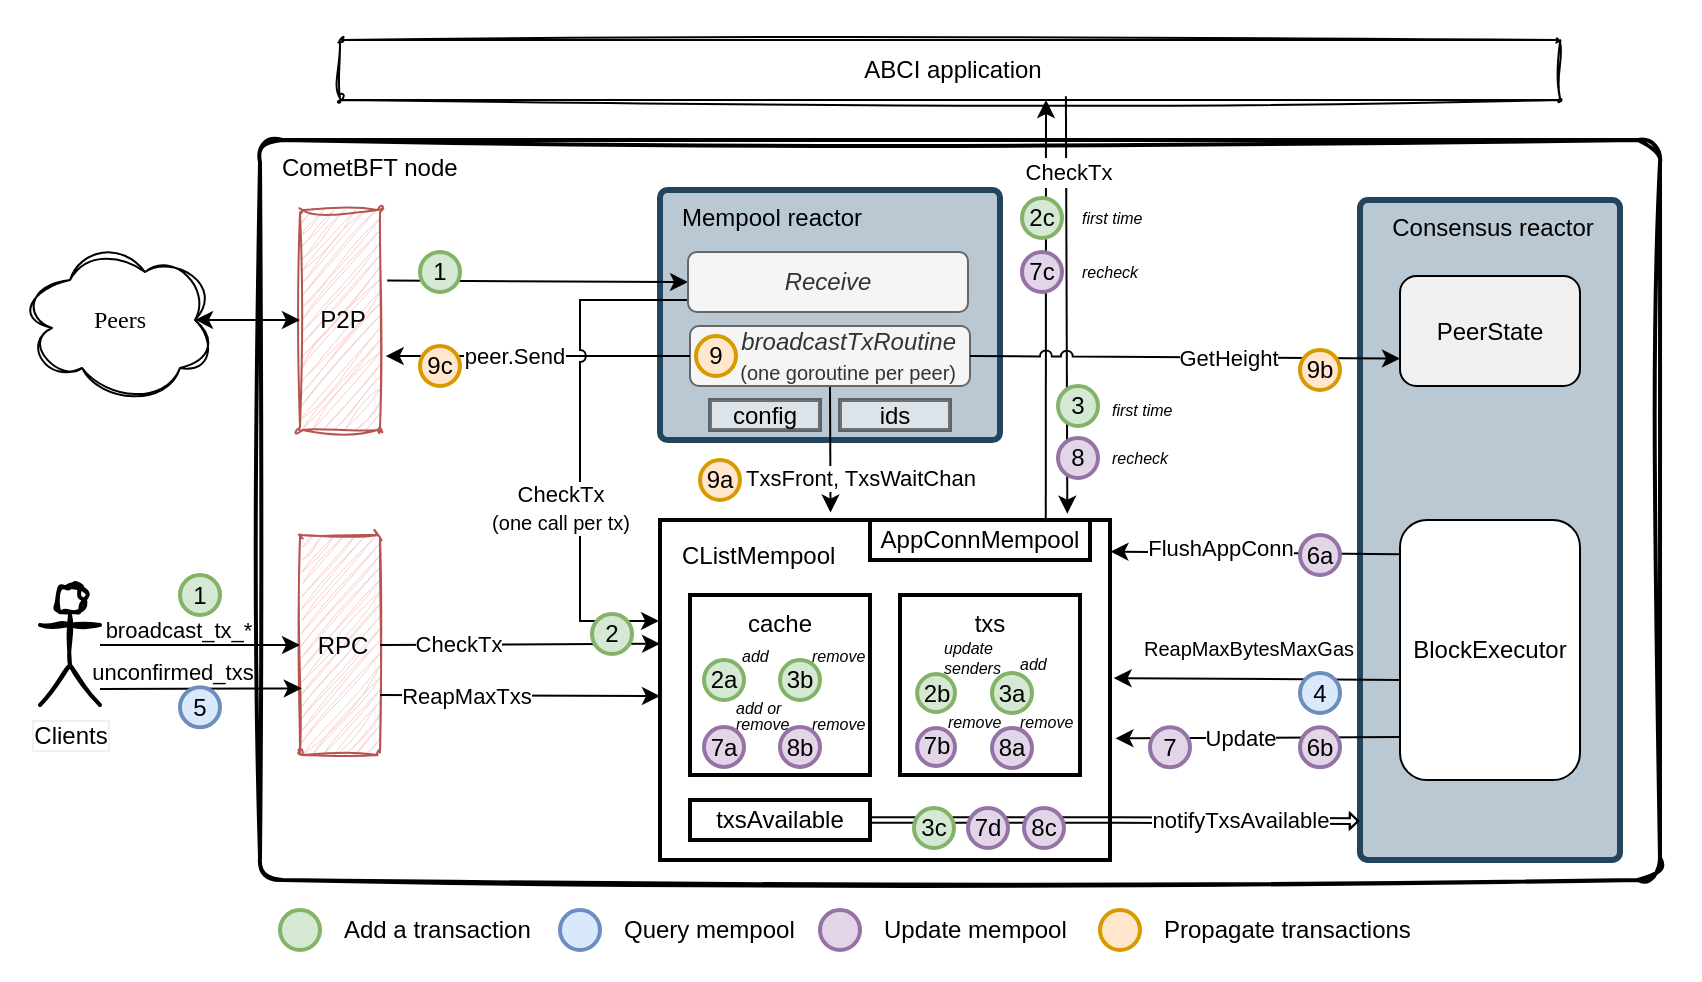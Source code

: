 <mxfile version="21.2.8" type="device" pages="3">
  <diagram name="reactor" id="nDd3NBu7DrzVwWjHYc_i">
    <mxGraphModel dx="1026" dy="743" grid="1" gridSize="10" guides="1" tooltips="1" connect="1" arrows="1" fold="1" page="1" pageScale="1" pageWidth="1169" pageHeight="827" background="none" math="0" shadow="0">
      <root>
        <mxCell id="0" />
        <mxCell id="1" parent="0" />
        <mxCell id="KyxzpT4uo5lYn44TNEgI-22" value="" style="rounded=0;whiteSpace=wrap;html=1;strokeColor=none;movable=1;resizable=1;rotatable=1;deletable=1;editable=1;locked=0;connectable=1;" parent="1" vertex="1">
          <mxGeometry x="10" y="140" width="850" height="490" as="geometry" />
        </mxCell>
        <mxCell id="pB2ey-LSRrQnm8Ujkc_s-1" value="CometBFT node" style="rounded=1;whiteSpace=wrap;html=1;align=left;arcSize=3;verticalAlign=top;spacingLeft=9;fontSize=12;strokeWidth=2;labelBorderColor=none;sketch=1;curveFitting=1;jiggle=2;shadow=0;movable=1;resizable=1;rotatable=1;deletable=1;editable=1;locked=0;connectable=1;" parent="1" vertex="1">
          <mxGeometry x="140" y="210" width="700" height="370" as="geometry" />
        </mxCell>
        <mxCell id="pB2ey-LSRrQnm8Ujkc_s-3" value="Consensus reactor" style="rounded=1;whiteSpace=wrap;html=1;align=center;arcSize=3;verticalAlign=top;spacingLeft=3;fontSize=12;strokeWidth=3;glass=0;fillColor=#bac8d3;strokeColor=#23445d;" parent="1" vertex="1">
          <mxGeometry x="690" y="240" width="130" height="330" as="geometry" />
        </mxCell>
        <mxCell id="pB2ey-LSRrQnm8Ujkc_s-6" value="ABCI application" style="rounded=1;whiteSpace=wrap;html=1;align=center;arcSize=3;verticalAlign=middle;spacingLeft=3;fontSize=12;sketch=1;curveFitting=1;jiggle=2;" parent="1" vertex="1">
          <mxGeometry x="180" y="160" width="610" height="30" as="geometry" />
        </mxCell>
        <mxCell id="Z-3TX97-roezh0WDLD0L-12" style="edgeStyle=none;rounded=0;orthogonalLoop=1;jettySize=auto;html=1;entryX=0.897;entryY=-0.158;entryDx=0;entryDy=0;entryPerimeter=0;exitX=0.595;exitY=0.939;exitDx=0;exitDy=0;exitPerimeter=0;jumpStyle=arc;" parent="1" source="pB2ey-LSRrQnm8Ujkc_s-6" target="8FoLAqfVMeJ-UtqlkAoW-5" edge="1">
          <mxGeometry relative="1" as="geometry">
            <mxPoint x="498" y="190" as="sourcePoint" />
          </mxGeometry>
        </mxCell>
        <mxCell id="pB2ey-LSRrQnm8Ujkc_s-20" value="&lt;font style=&quot;font-size: 11px;&quot;&gt;CheckTx&lt;/font&gt;" style="edgeStyle=none;rounded=0;orthogonalLoop=1;jettySize=auto;html=1;exitX=0.799;exitY=0.054;exitDx=0;exitDy=0;fontSize=12;labelBackgroundColor=default;exitPerimeter=0;jumpStyle=arc;" parent="1" source="8FoLAqfVMeJ-UtqlkAoW-5" edge="1">
          <mxGeometry x="0.66" y="-11" relative="1" as="geometry">
            <mxPoint as="offset" />
            <mxPoint x="533" y="190" as="targetPoint" />
          </mxGeometry>
        </mxCell>
        <mxCell id="pB2ey-LSRrQnm8Ujkc_s-4" value="Mempool reactor" style="rounded=1;whiteSpace=wrap;html=1;align=left;arcSize=3;verticalAlign=top;spacingLeft=9;fontSize=12;strokeWidth=3;fillColor=#bac8d3;strokeColor=#23445d;spacingTop=0;" parent="1" vertex="1">
          <mxGeometry x="340" y="235" width="170" height="125" as="geometry" />
        </mxCell>
        <mxCell id="pB2ey-LSRrQnm8Ujkc_s-7" value="P2P" style="rounded=1;whiteSpace=wrap;html=1;align=center;arcSize=3;verticalAlign=middle;spacingLeft=3;fontSize=12;sketch=1;curveFitting=1;jiggle=2;fillColor=#f8cecc;strokeColor=#b85450;" parent="1" vertex="1">
          <mxGeometry x="160" y="245" width="40" height="110" as="geometry" />
        </mxCell>
        <mxCell id="pB2ey-LSRrQnm8Ujkc_s-15" value="" style="edgeStyle=none;rounded=0;orthogonalLoop=1;jettySize=auto;html=1;exitX=1.09;exitY=0.321;exitDx=0;exitDy=0;entryX=0;entryY=0.5;entryDx=0;entryDy=0;fontSize=12;exitPerimeter=0;" parent="1" source="pB2ey-LSRrQnm8Ujkc_s-7" target="KyxzpT4uo5lYn44TNEgI-46" edge="1">
          <mxGeometry x="-0.28" y="9" relative="1" as="geometry">
            <mxPoint as="offset" />
          </mxGeometry>
        </mxCell>
        <mxCell id="3" style="edgeStyle=none;html=1;exitX=0.875;exitY=0.5;exitDx=0;exitDy=0;exitPerimeter=0;startArrow=classic;startFill=1;" parent="1" source="8FoLAqfVMeJ-UtqlkAoW-21" target="pB2ey-LSRrQnm8Ujkc_s-7" edge="1">
          <mxGeometry relative="1" as="geometry" />
        </mxCell>
        <mxCell id="8FoLAqfVMeJ-UtqlkAoW-21" value="Peers" style="ellipse;shape=cloud;whiteSpace=wrap;html=1;sketch=1;strokeWidth=1;fontFamily=Verdana;fontSize=12;curveFitting=1;jiggle=2;shadow=0;" parent="1" vertex="1">
          <mxGeometry x="20" y="260" width="100" height="80" as="geometry" />
        </mxCell>
        <mxCell id="TO_fWPlSZQEACWXMZ17u-60" style="rounded=0;orthogonalLoop=1;jettySize=auto;html=1;exitX=0.5;exitY=1;exitDx=0;exitDy=0;entryX=0.379;entryY=-0.022;entryDx=0;entryDy=0;entryPerimeter=0;" parent="1" source="KyxzpT4uo5lYn44TNEgI-31" target="8FoLAqfVMeJ-UtqlkAoW-2" edge="1">
          <mxGeometry relative="1" as="geometry" />
        </mxCell>
        <mxCell id="TO_fWPlSZQEACWXMZ17u-61" value="TxsFront, TxsWaitChan" style="edgeLabel;html=1;align=center;verticalAlign=middle;resizable=0;points=[];" parent="TO_fWPlSZQEACWXMZ17u-60" vertex="1" connectable="0">
          <mxGeometry x="-0.056" y="-2" relative="1" as="geometry">
            <mxPoint x="17" y="16" as="offset" />
          </mxGeometry>
        </mxCell>
        <mxCell id="KyxzpT4uo5lYn44TNEgI-31" value="&lt;i&gt;broadcastTxRoutine&lt;br&gt;&lt;/i&gt;&lt;font style=&quot;font-size: 10px;&quot;&gt;(one goroutine per peer)&lt;/font&gt;" style="rounded=1;whiteSpace=wrap;html=1;strokeWidth=1;fontSize=12;perimeterSpacing=0;fillColor=#f5f5f5;fontColor=#333333;strokeColor=#666666;align=right;spacingLeft=0;spacingRight=5;" parent="1" vertex="1">
          <mxGeometry x="355" y="303" width="140" height="30" as="geometry" />
        </mxCell>
        <mxCell id="pB2ey-LSRrQnm8Ujkc_s-13" style="rounded=0;orthogonalLoop=1;jettySize=auto;html=1;fontSize=12;entryX=1.071;entryY=0.664;entryDx=0;entryDy=0;entryPerimeter=0;" parent="1" source="KyxzpT4uo5lYn44TNEgI-31" target="pB2ey-LSRrQnm8Ujkc_s-7" edge="1">
          <mxGeometry relative="1" as="geometry">
            <mxPoint x="200" y="321" as="targetPoint" />
          </mxGeometry>
        </mxCell>
        <mxCell id="KyxzpT4uo5lYn44TNEgI-57" value="peer.Send" style="edgeLabel;html=1;align=center;verticalAlign=middle;resizable=0;points=[];" parent="pB2ey-LSRrQnm8Ujkc_s-13" vertex="1" connectable="0">
          <mxGeometry x="0.315" y="-2" relative="1" as="geometry">
            <mxPoint x="12" y="2" as="offset" />
          </mxGeometry>
        </mxCell>
        <mxCell id="KyxzpT4uo5lYn44TNEgI-32" value="PeerState" style="rounded=1;whiteSpace=wrap;html=1;strokeWidth=1;fontSize=12;verticalAlign=middle;fillColor=#F0F0F0;fontColor=#000000;" parent="1" vertex="1">
          <mxGeometry x="710" y="278" width="90" height="55" as="geometry" />
        </mxCell>
        <mxCell id="KyxzpT4uo5lYn44TNEgI-35" style="rounded=0;orthogonalLoop=1;jettySize=auto;html=1;exitX=1;exitY=0.5;exitDx=0;exitDy=0;entryX=0;entryY=0.75;entryDx=0;entryDy=0;jumpStyle=arc;" parent="1" source="KyxzpT4uo5lYn44TNEgI-31" target="KyxzpT4uo5lYn44TNEgI-32" edge="1">
          <mxGeometry relative="1" as="geometry" />
        </mxCell>
        <mxCell id="KyxzpT4uo5lYn44TNEgI-54" value="GetHeight" style="edgeLabel;html=1;align=center;verticalAlign=middle;resizable=0;points=[];" parent="KyxzpT4uo5lYn44TNEgI-35" vertex="1" connectable="0">
          <mxGeometry x="0.122" y="1" relative="1" as="geometry">
            <mxPoint x="8" y="1" as="offset" />
          </mxGeometry>
        </mxCell>
        <mxCell id="Z-3TX97-roezh0WDLD0L-25" value="9c" style="ellipse;whiteSpace=wrap;html=1;aspect=fixed;sketch=0;strokeWidth=2;fontSize=12;fillColor=#ffe6cc;strokeColor=#d79b00;fontStyle=0;fontColor=#000000;" parent="1" vertex="1">
          <mxGeometry x="220" y="313.01" width="20" height="20" as="geometry" />
        </mxCell>
        <mxCell id="KyxzpT4uo5lYn44TNEgI-39" value="9b" style="ellipse;whiteSpace=wrap;html=1;aspect=fixed;sketch=0;strokeWidth=2;fontSize=12;fillColor=#ffe6cc;strokeColor=#d79b00;fontStyle=0;fontColor=#000000;" parent="1" vertex="1">
          <mxGeometry x="660" y="315" width="20" height="20" as="geometry" />
        </mxCell>
        <mxCell id="TO_fWPlSZQEACWXMZ17u-55" style="edgeStyle=orthogonalEdgeStyle;rounded=0;orthogonalLoop=1;jettySize=auto;html=1;exitX=-0.001;exitY=0.834;exitDx=0;exitDy=0;entryX=-0.002;entryY=0.297;entryDx=0;entryDy=0;exitPerimeter=0;jumpStyle=arc;entryPerimeter=0;" parent="1" source="KyxzpT4uo5lYn44TNEgI-46" target="8FoLAqfVMeJ-UtqlkAoW-2" edge="1">
          <mxGeometry relative="1" as="geometry">
            <Array as="points">
              <mxPoint x="365" y="290" />
              <mxPoint x="300" y="290" />
              <mxPoint x="300" y="451" />
            </Array>
          </mxGeometry>
        </mxCell>
        <mxCell id="TO_fWPlSZQEACWXMZ17u-58" value="CheckTx&lt;br&gt;&lt;font style=&quot;font-size: 10px;&quot;&gt;(one call per tx)&lt;/font&gt;" style="edgeLabel;html=1;align=center;verticalAlign=middle;resizable=0;points=[];" parent="TO_fWPlSZQEACWXMZ17u-55" vertex="1" connectable="0">
          <mxGeometry x="0.297" y="-4" relative="1" as="geometry">
            <mxPoint x="-6" y="1" as="offset" />
          </mxGeometry>
        </mxCell>
        <mxCell id="KyxzpT4uo5lYn44TNEgI-46" value="&lt;i&gt;Receive&lt;/i&gt;" style="rounded=1;whiteSpace=wrap;html=1;strokeWidth=1;fontSize=12;perimeterSpacing=0;fillColor=#f5f5f5;fontColor=#333333;strokeColor=#666666;" parent="1" vertex="1">
          <mxGeometry x="354" y="266" width="140" height="30" as="geometry" />
        </mxCell>
        <mxCell id="Z-3TX97-roezh0WDLD0L-6" value="1" style="ellipse;whiteSpace=wrap;html=1;aspect=fixed;sketch=0;strokeWidth=2;fontSize=12;fillColor=#d5e8d4;strokeColor=#82b366;fontStyle=0;fontColor=#000000;" parent="1" vertex="1">
          <mxGeometry x="220" y="266" width="20" height="20" as="geometry" />
        </mxCell>
        <mxCell id="8FoLAqfVMeJ-UtqlkAoW-2" value="CListMempool" style="rounded=0;whiteSpace=wrap;html=1;strokeWidth=2;fontSize=12;verticalAlign=top;align=left;spacingTop=0;spacing=6;spacingLeft=5;fillColor=none;" parent="1" vertex="1">
          <mxGeometry x="340" y="400" width="225" height="170" as="geometry" />
        </mxCell>
        <mxCell id="pB2ey-LSRrQnm8Ujkc_s-8" value="RPC" style="rounded=1;whiteSpace=wrap;html=1;align=center;arcSize=3;verticalAlign=middle;spacingLeft=3;fontSize=12;sketch=1;curveFitting=1;jiggle=2;fillColor=#f8cecc;strokeColor=#b85450;" parent="1" vertex="1">
          <mxGeometry x="160" y="407.5" width="40" height="110" as="geometry" />
        </mxCell>
        <mxCell id="2" style="edgeStyle=none;html=1;" parent="1" source="Z-3TX97-roezh0WDLD0L-26" target="pB2ey-LSRrQnm8Ujkc_s-8" edge="1">
          <mxGeometry relative="1" as="geometry" />
        </mxCell>
        <mxCell id="KyxzpT4uo5lYn44TNEgI-14" value="broadcast_tx_*" style="edgeLabel;html=1;align=center;verticalAlign=middle;resizable=0;points=[];" parent="2" vertex="1" connectable="0">
          <mxGeometry x="-0.435" y="1" relative="1" as="geometry">
            <mxPoint x="11" y="-7" as="offset" />
          </mxGeometry>
        </mxCell>
        <mxCell id="KyxzpT4uo5lYn44TNEgI-12" style="rounded=0;orthogonalLoop=1;jettySize=auto;html=1;entryX=0.022;entryY=0.697;entryDx=0;entryDy=0;entryPerimeter=0;" parent="1" target="pB2ey-LSRrQnm8Ujkc_s-8" edge="1">
          <mxGeometry relative="1" as="geometry">
            <mxPoint x="60" y="484.5" as="sourcePoint" />
          </mxGeometry>
        </mxCell>
        <mxCell id="KyxzpT4uo5lYn44TNEgI-13" value="unconfirmed_txs" style="edgeLabel;html=1;align=center;verticalAlign=middle;resizable=0;points=[];" parent="KyxzpT4uo5lYn44TNEgI-12" vertex="1" connectable="0">
          <mxGeometry x="-0.19" y="1" relative="1" as="geometry">
            <mxPoint x="-5" y="-8" as="offset" />
          </mxGeometry>
        </mxCell>
        <mxCell id="Z-3TX97-roezh0WDLD0L-26" value="&lt;font style=&quot;font-size: 12px;&quot;&gt;Clients&lt;/font&gt;" style="shape=umlActor;verticalLabelPosition=bottom;verticalAlign=top;html=1;outlineConnect=0;fontSize=10;labelBorderColor=#F0F0F0;labelBackgroundColor=default;sketch=1;curveFitting=1;jiggle=2;strokeWidth=2;perimeterSpacing=0;shadow=0;" parent="1" vertex="1">
          <mxGeometry x="30" y="432.5" width="30" height="60" as="geometry" />
        </mxCell>
        <mxCell id="KyxzpT4uo5lYn44TNEgI-4" value="FlushAppConn" style="rounded=0;orthogonalLoop=1;jettySize=auto;html=1;exitX=-0.005;exitY=0.132;exitDx=0;exitDy=0;entryX=1.001;entryY=0.093;entryDx=0;entryDy=0;entryPerimeter=0;exitPerimeter=0;" parent="1" source="8FoLAqfVMeJ-UtqlkAoW-15" target="8FoLAqfVMeJ-UtqlkAoW-2" edge="1">
          <mxGeometry x="0.242" y="-2" relative="1" as="geometry">
            <mxPoint as="offset" />
            <mxPoint x="550" y="447.5" as="targetPoint" />
          </mxGeometry>
        </mxCell>
        <mxCell id="KyxzpT4uo5lYn44TNEgI-60" value="6a" style="ellipse;whiteSpace=wrap;html=1;aspect=fixed;sketch=0;strokeWidth=2;fontSize=12;fillColor=#e1d5e7;strokeColor=#9673a6;fontStyle=0;fontColor=#000000;" parent="1" vertex="1">
          <mxGeometry x="660" y="407.5" width="20" height="20" as="geometry" />
        </mxCell>
        <mxCell id="Z-3TX97-roezh0WDLD0L-5" style="rounded=0;orthogonalLoop=1;jettySize=auto;html=1;exitX=1;exitY=0.5;exitDx=0;exitDy=0;entryX=0;entryY=0.364;entryDx=0;entryDy=0;entryPerimeter=0;" parent="1" source="pB2ey-LSRrQnm8Ujkc_s-8" target="8FoLAqfVMeJ-UtqlkAoW-2" edge="1">
          <mxGeometry relative="1" as="geometry">
            <mxPoint x="330" y="462.5" as="targetPoint" />
          </mxGeometry>
        </mxCell>
        <mxCell id="Z-3TX97-roezh0WDLD0L-28" value="&lt;font style=&quot;font-size: 11px;&quot;&gt;CheckTx&lt;/font&gt;" style="edgeLabel;html=1;align=center;verticalAlign=middle;resizable=0;points=[];fontSize=10;" parent="Z-3TX97-roezh0WDLD0L-5" vertex="1" connectable="0">
          <mxGeometry x="-0.114" y="-2" relative="1" as="geometry">
            <mxPoint x="-23" y="-2" as="offset" />
          </mxGeometry>
        </mxCell>
        <mxCell id="TO_fWPlSZQEACWXMZ17u-27" style="rounded=0;orthogonalLoop=1;jettySize=auto;html=1;" parent="1" edge="1">
          <mxGeometry relative="1" as="geometry">
            <mxPoint x="200" y="487.5" as="sourcePoint" />
            <mxPoint x="340" y="488" as="targetPoint" />
          </mxGeometry>
        </mxCell>
        <mxCell id="TO_fWPlSZQEACWXMZ17u-28" value="&lt;font style=&quot;font-size: 11px;&quot;&gt;ReapMaxTxs&lt;/font&gt;" style="edgeLabel;html=1;align=center;verticalAlign=middle;resizable=0;points=[];fontSize=10;" parent="TO_fWPlSZQEACWXMZ17u-27" vertex="1" connectable="0">
          <mxGeometry x="-0.114" y="-2" relative="1" as="geometry">
            <mxPoint x="-19" y="-2" as="offset" />
          </mxGeometry>
        </mxCell>
        <mxCell id="KyxzpT4uo5lYn44TNEgI-29" value="" style="group" parent="1" vertex="1" connectable="0">
          <mxGeometry x="100" y="427.5" width="20" height="20" as="geometry" />
        </mxCell>
        <mxCell id="8FoLAqfVMeJ-UtqlkAoW-9" value="&lt;font color=&quot;#000000&quot;&gt;1&lt;/font&gt;" style="ellipse;whiteSpace=wrap;html=1;aspect=fixed;sketch=0;strokeWidth=2;fontSize=12;fillColor=#d5e8d4;strokeColor=#82b366;fontStyle=0" parent="KyxzpT4uo5lYn44TNEgI-29" vertex="1">
          <mxGeometry width="20" height="20" as="geometry" />
        </mxCell>
        <mxCell id="TO_fWPlSZQEACWXMZ17u-29" value="" style="group" parent="1" vertex="1" connectable="0">
          <mxGeometry x="100" y="483.63" width="20" height="20" as="geometry" />
        </mxCell>
        <mxCell id="TO_fWPlSZQEACWXMZ17u-30" value="&lt;font color=&quot;#000000&quot;&gt;5&lt;/font&gt;" style="ellipse;whiteSpace=wrap;html=1;aspect=fixed;sketch=0;strokeWidth=2;fontSize=12;fillColor=#dae8fc;strokeColor=#6c8ebf;fontStyle=0" parent="TO_fWPlSZQEACWXMZ17u-29" vertex="1">
          <mxGeometry width="20" height="20" as="geometry" />
        </mxCell>
        <mxCell id="8FoLAqfVMeJ-UtqlkAoW-5" value="AppConnMempool" style="rounded=0;whiteSpace=wrap;html=1;sketch=0;strokeWidth=2;fontSize=12;" parent="1" vertex="1">
          <mxGeometry x="445" y="400" width="110" height="20" as="geometry" />
        </mxCell>
        <mxCell id="TO_fWPlSZQEACWXMZ17u-47" value="" style="group" parent="1" vertex="1" connectable="0">
          <mxGeometry x="460" y="437.5" width="90" height="90" as="geometry" />
        </mxCell>
        <mxCell id="8FoLAqfVMeJ-UtqlkAoW-3" value="txs" style="rounded=0;whiteSpace=wrap;html=1;sketch=0;strokeWidth=2;fontSize=12;verticalAlign=top;" parent="TO_fWPlSZQEACWXMZ17u-47" vertex="1">
          <mxGeometry width="90" height="90" as="geometry" />
        </mxCell>
        <mxCell id="KyxzpT4uo5lYn44TNEgI-53" style="edgeStyle=orthogonalEdgeStyle;rounded=0;orthogonalLoop=1;jettySize=auto;html=1;exitX=0.5;exitY=1;exitDx=0;exitDy=0;" parent="TO_fWPlSZQEACWXMZ17u-47" source="8FoLAqfVMeJ-UtqlkAoW-3" target="8FoLAqfVMeJ-UtqlkAoW-3" edge="1">
          <mxGeometry relative="1" as="geometry" />
        </mxCell>
        <mxCell id="Z-3TX97-roezh0WDLD0L-8" value="2b" style="ellipse;whiteSpace=wrap;html=1;aspect=fixed;sketch=0;strokeWidth=2;fontSize=12;fillColor=#d5e8d4;strokeColor=#82b366;fontStyle=0;fontColor=#000000;" parent="TO_fWPlSZQEACWXMZ17u-47" vertex="1">
          <mxGeometry x="8.553" y="39.555" width="18.947" height="18.947" as="geometry" />
        </mxCell>
        <mxCell id="Z-3TX97-roezh0WDLD0L-16" value="7b" style="ellipse;whiteSpace=wrap;html=1;aspect=fixed;sketch=0;strokeWidth=2;fontSize=12;fillColor=#e1d5e7;strokeColor=#9673a6;fontStyle=0;fontColor=#000000;" parent="TO_fWPlSZQEACWXMZ17u-47" vertex="1">
          <mxGeometry x="8.553" y="66.5" width="18.947" height="18.947" as="geometry" />
        </mxCell>
        <mxCell id="TO_fWPlSZQEACWXMZ17u-104" value="&lt;i style=&quot;font-size: 8px;&quot;&gt;update&lt;br&gt;senders&lt;br&gt;&lt;/i&gt;" style="text;html=1;strokeColor=none;fillColor=none;align=left;verticalAlign=middle;whiteSpace=wrap;rounded=0;fontSize=8;" parent="TO_fWPlSZQEACWXMZ17u-47" vertex="1">
          <mxGeometry x="20.0" y="26.5" width="21" height="10" as="geometry" />
        </mxCell>
        <mxCell id="TO_fWPlSZQEACWXMZ17u-111" value="&lt;i style=&quot;font-size: 8px;&quot;&gt;add&lt;/i&gt;" style="text;html=1;strokeColor=none;fillColor=none;align=left;verticalAlign=middle;whiteSpace=wrap;rounded=0;fontSize=8;" parent="TO_fWPlSZQEACWXMZ17u-47" vertex="1">
          <mxGeometry x="58.0" y="29.56" width="21" height="10" as="geometry" />
        </mxCell>
        <mxCell id="TO_fWPlSZQEACWXMZ17u-112" value="&lt;i style=&quot;font-size: 8px;&quot;&gt;remove&lt;/i&gt;" style="text;html=1;strokeColor=none;fillColor=none;align=left;verticalAlign=middle;whiteSpace=wrap;rounded=0;fontSize=8;" parent="TO_fWPlSZQEACWXMZ17u-47" vertex="1">
          <mxGeometry x="22" y="58.5" width="35" height="10" as="geometry" />
        </mxCell>
        <mxCell id="TO_fWPlSZQEACWXMZ17u-113" value="&lt;i style=&quot;font-size: 8px;&quot;&gt;remove&lt;/i&gt;" style="text;html=1;strokeColor=none;fillColor=none;align=left;verticalAlign=middle;whiteSpace=wrap;rounded=0;fontSize=8;" parent="TO_fWPlSZQEACWXMZ17u-47" vertex="1">
          <mxGeometry x="58" y="58.5" width="35" height="10" as="geometry" />
        </mxCell>
        <mxCell id="Z-3TX97-roezh0WDLD0L-18" value="8a" style="ellipse;whiteSpace=wrap;html=1;aspect=fixed;sketch=0;strokeWidth=2;fontSize=12;fillColor=#e1d5e7;strokeColor=#9673a6;fontStyle=0;fontColor=#000000;" parent="TO_fWPlSZQEACWXMZ17u-47" vertex="1">
          <mxGeometry x="46" y="66.5" width="20" height="20" as="geometry" />
        </mxCell>
        <mxCell id="8FoLAqfVMeJ-UtqlkAoW-14" value="3a" style="ellipse;whiteSpace=wrap;html=1;aspect=fixed;sketch=0;strokeWidth=2;fontSize=12;fillColor=#d5e8d4;strokeColor=#82b366;fontStyle=0;fontColor=#000000;" parent="TO_fWPlSZQEACWXMZ17u-47" vertex="1">
          <mxGeometry x="46" y="39.025" width="20" height="20" as="geometry" />
        </mxCell>
        <mxCell id="TO_fWPlSZQEACWXMZ17u-48" value="" style="group" parent="1" vertex="1" connectable="0">
          <mxGeometry x="355" y="437.5" width="100" height="90" as="geometry" />
        </mxCell>
        <mxCell id="8FoLAqfVMeJ-UtqlkAoW-4" value="cache" style="rounded=0;whiteSpace=wrap;html=1;sketch=0;strokeWidth=2;fontSize=12;verticalAlign=top;" parent="TO_fWPlSZQEACWXMZ17u-48" vertex="1">
          <mxGeometry width="90" height="90" as="geometry" />
        </mxCell>
        <mxCell id="8FoLAqfVMeJ-UtqlkAoW-13" value="2a" style="ellipse;whiteSpace=wrap;html=1;aspect=fixed;sketch=0;strokeWidth=2;fontSize=12;fillColor=#d5e8d4;strokeColor=#82b366;fontStyle=0;fontColor=#000000;" parent="TO_fWPlSZQEACWXMZ17u-48" vertex="1">
          <mxGeometry x="7" y="32.5" width="20" height="20" as="geometry" />
        </mxCell>
        <mxCell id="Z-3TX97-roezh0WDLD0L-11" value="3b" style="ellipse;whiteSpace=wrap;html=1;aspect=fixed;sketch=0;strokeWidth=2;fontSize=12;fillColor=#d5e8d4;strokeColor=#82b366;fontStyle=0;fontColor=#000000;" parent="TO_fWPlSZQEACWXMZ17u-48" vertex="1">
          <mxGeometry x="45" y="32.5" width="20" height="20" as="geometry" />
        </mxCell>
        <mxCell id="TO_fWPlSZQEACWXMZ17u-85" value="&lt;i style=&quot;font-size: 8px;&quot;&gt;add&lt;/i&gt;" style="text;html=1;strokeColor=none;fillColor=none;align=left;verticalAlign=middle;whiteSpace=wrap;rounded=0;fontSize=8;" parent="TO_fWPlSZQEACWXMZ17u-48" vertex="1">
          <mxGeometry x="24" y="25.5" width="21" height="10" as="geometry" />
        </mxCell>
        <mxCell id="TO_fWPlSZQEACWXMZ17u-86" value="&lt;p style=&quot;line-height: 90%; font-size: 8px;&quot;&gt;add or&lt;br style=&quot;font-size: 8px;&quot;&gt;remove&lt;/p&gt;" style="text;strokeColor=none;fillColor=none;align=left;verticalAlign=middle;rounded=0;fontSize=8;whiteSpace=wrap;html=1;fontStyle=2;spacing=2;" parent="TO_fWPlSZQEACWXMZ17u-48" vertex="1">
          <mxGeometry x="21" y="51.5" width="30" height="17.5" as="geometry" />
        </mxCell>
        <mxCell id="TO_fWPlSZQEACWXMZ17u-87" value="&lt;i style=&quot;font-size: 8px;&quot;&gt;remove&lt;/i&gt;" style="text;html=1;strokeColor=none;fillColor=none;align=left;verticalAlign=middle;whiteSpace=wrap;rounded=0;fontSize=8;" parent="TO_fWPlSZQEACWXMZ17u-48" vertex="1">
          <mxGeometry x="59" y="25.5" width="35" height="10" as="geometry" />
        </mxCell>
        <mxCell id="TO_fWPlSZQEACWXMZ17u-95" value="&lt;i style=&quot;font-size: 8px;&quot;&gt;remove&lt;/i&gt;" style="text;html=1;strokeColor=none;fillColor=none;align=left;verticalAlign=middle;whiteSpace=wrap;rounded=0;fontSize=8;" parent="TO_fWPlSZQEACWXMZ17u-48" vertex="1">
          <mxGeometry x="59" y="59.5" width="35" height="10" as="geometry" />
        </mxCell>
        <mxCell id="Z-3TX97-roezh0WDLD0L-23" value="7a" style="ellipse;whiteSpace=wrap;html=1;aspect=fixed;sketch=0;strokeWidth=2;fontSize=12;fillColor=#e1d5e7;strokeColor=#9673a6;fontStyle=0;fontColor=#000000;" parent="TO_fWPlSZQEACWXMZ17u-48" vertex="1">
          <mxGeometry x="7" y="66" width="20" height="20" as="geometry" />
        </mxCell>
        <mxCell id="Z-3TX97-roezh0WDLD0L-30" value="8b" style="ellipse;whiteSpace=wrap;html=1;aspect=fixed;sketch=0;strokeWidth=2;fontSize=12;fillColor=#e1d5e7;strokeColor=#9673a6;fontStyle=0;fontColor=#000000;direction=south;" parent="TO_fWPlSZQEACWXMZ17u-48" vertex="1">
          <mxGeometry x="45" y="66" width="20" height="20" as="geometry" />
        </mxCell>
        <mxCell id="8FoLAqfVMeJ-UtqlkAoW-15" value="BlockExecutor" style="rounded=1;whiteSpace=wrap;html=1;strokeWidth=1;fontSize=12;verticalAlign=middle;fontColor=#000000;" parent="1" vertex="1">
          <mxGeometry x="710" y="400" width="90" height="130" as="geometry" />
        </mxCell>
        <mxCell id="pB2ey-LSRrQnm8Ujkc_s-11" value="&lt;font style=&quot;font-size: 11px;&quot;&gt;Update&lt;/font&gt;" style="rounded=0;orthogonalLoop=1;jettySize=auto;html=1;fontSize=12;entryX=1.012;entryY=0.642;entryDx=0;entryDy=0;entryPerimeter=0;exitX=-0.005;exitY=0.835;exitDx=0;exitDy=0;exitPerimeter=0;" parent="1" source="8FoLAqfVMeJ-UtqlkAoW-15" target="8FoLAqfVMeJ-UtqlkAoW-2" edge="1">
          <mxGeometry x="0.122" relative="1" as="geometry">
            <mxPoint as="offset" />
            <mxPoint x="700" y="480" as="sourcePoint" />
            <mxPoint x="565" y="508" as="targetPoint" />
          </mxGeometry>
        </mxCell>
        <mxCell id="pB2ey-LSRrQnm8Ujkc_s-10" value="&lt;font style=&quot;font-size: 10px;&quot;&gt;ReapMaxBytesMaxGas&lt;br&gt;&lt;/font&gt;" style="rounded=0;orthogonalLoop=1;jettySize=auto;html=1;fontSize=12;labelBackgroundColor=default;exitX=-0.005;exitY=0.615;exitDx=0;exitDy=0;entryX=1.008;entryY=0.465;entryDx=0;entryDy=0;exitPerimeter=0;entryPerimeter=0;" parent="1" source="8FoLAqfVMeJ-UtqlkAoW-15" target="8FoLAqfVMeJ-UtqlkAoW-2" edge="1">
          <mxGeometry x="0.058" y="-15" relative="1" as="geometry">
            <mxPoint as="offset" />
            <mxPoint x="700" y="540.5" as="sourcePoint" />
            <mxPoint x="540" y="512.5" as="targetPoint" />
          </mxGeometry>
        </mxCell>
        <mxCell id="Z-3TX97-roezh0WDLD0L-27" value="4" style="ellipse;whiteSpace=wrap;html=1;aspect=fixed;sketch=0;strokeWidth=2;fontSize=12;fillColor=#dae8fc;strokeColor=#6c8ebf;fontStyle=0;" parent="1" vertex="1">
          <mxGeometry x="660" y="476.5" width="20" height="20" as="geometry" />
        </mxCell>
        <mxCell id="TO_fWPlSZQEACWXMZ17u-62" value="6b" style="ellipse;whiteSpace=wrap;html=1;aspect=fixed;sketch=0;strokeWidth=2;fontSize=12;fillColor=#e1d5e7;strokeColor=#9673a6;fontStyle=0;fontColor=#000000;" parent="1" vertex="1">
          <mxGeometry x="660" y="503.63" width="20" height="20" as="geometry" />
        </mxCell>
        <mxCell id="TO_fWPlSZQEACWXMZ17u-64" value="9a" style="ellipse;whiteSpace=wrap;html=1;aspect=fixed;sketch=0;strokeWidth=2;fontSize=12;fillColor=#ffe6cc;strokeColor=#d79b00;fontStyle=0;fontColor=#000000;" parent="1" vertex="1">
          <mxGeometry x="360" y="370" width="20" height="20" as="geometry" />
        </mxCell>
        <mxCell id="8FoLAqfVMeJ-UtqlkAoW-12" value="2c" style="ellipse;whiteSpace=wrap;html=1;aspect=fixed;sketch=0;strokeWidth=2;fontSize=12;fillColor=#d5e8d4;strokeColor=#82b366;fontStyle=0;fontColor=#000000;" parent="1" vertex="1">
          <mxGeometry x="521" y="239" width="20" height="20" as="geometry" />
        </mxCell>
        <mxCell id="Z-3TX97-roezh0WDLD0L-17" value="7c" style="ellipse;whiteSpace=wrap;html=1;aspect=fixed;sketch=0;strokeWidth=2;fontSize=12;fillColor=#e1d5e7;strokeColor=#9673a6;fontStyle=0;fontColor=#000000;" parent="1" vertex="1">
          <mxGeometry x="521" y="266" width="20" height="20" as="geometry" />
        </mxCell>
        <mxCell id="TO_fWPlSZQEACWXMZ17u-69" value="config" style="rounded=0;whiteSpace=wrap;html=1;sketch=0;strokeWidth=2;fontSize=12;opacity=50;" parent="1" vertex="1">
          <mxGeometry x="365" y="340" width="55" height="15" as="geometry" />
        </mxCell>
        <mxCell id="TO_fWPlSZQEACWXMZ17u-70" value="ids" style="rounded=0;whiteSpace=wrap;html=1;sketch=0;strokeWidth=2;fontSize=12;opacity=50;" parent="1" vertex="1">
          <mxGeometry x="430" y="340" width="55" height="15" as="geometry" />
        </mxCell>
        <mxCell id="TO_fWPlSZQEACWXMZ17u-73" style="edgeStyle=orthogonalEdgeStyle;rounded=0;orthogonalLoop=1;jettySize=auto;html=1;exitX=1;exitY=0.5;exitDx=0;exitDy=0;entryX=-0.003;entryY=0.941;entryDx=0;entryDy=0;entryPerimeter=0;jumpStyle=none;shape=flexArrow;strokeWidth=1;endWidth=4.148;endSize=1.072;width=2.857;" parent="1" source="TO_fWPlSZQEACWXMZ17u-72" target="pB2ey-LSRrQnm8Ujkc_s-3" edge="1">
          <mxGeometry relative="1" as="geometry" />
        </mxCell>
        <mxCell id="TO_fWPlSZQEACWXMZ17u-76" value="notifyTxsAvailable" style="edgeLabel;html=1;align=center;verticalAlign=middle;resizable=0;points=[];" parent="TO_fWPlSZQEACWXMZ17u-73" vertex="1" connectable="0">
          <mxGeometry x="0.448" y="-3" relative="1" as="geometry">
            <mxPoint x="8" y="-4" as="offset" />
          </mxGeometry>
        </mxCell>
        <mxCell id="TO_fWPlSZQEACWXMZ17u-72" value="txsAvailable" style="rounded=0;whiteSpace=wrap;html=1;sketch=0;strokeWidth=2;fontSize=12;" parent="1" vertex="1">
          <mxGeometry x="355" y="540" width="90" height="20" as="geometry" />
        </mxCell>
        <mxCell id="TO_fWPlSZQEACWXMZ17u-78" value="8c" style="ellipse;whiteSpace=wrap;html=1;aspect=fixed;sketch=0;strokeWidth=2;fontSize=12;fillColor=#e1d5e7;strokeColor=#9673a6;fontStyle=0;fontColor=#000000;" parent="1" vertex="1">
          <mxGeometry x="522" y="544" width="20" height="20" as="geometry" />
        </mxCell>
        <mxCell id="TO_fWPlSZQEACWXMZ17u-81" value="3c" style="ellipse;whiteSpace=wrap;html=1;aspect=fixed;sketch=0;strokeWidth=2;fontSize=12;fillColor=#d5e8d4;strokeColor=#82b366;fontStyle=0;fontColor=#000000;" parent="1" vertex="1">
          <mxGeometry x="467" y="544.005" width="20" height="20" as="geometry" />
        </mxCell>
        <mxCell id="TO_fWPlSZQEACWXMZ17u-84" value="7d" style="ellipse;whiteSpace=wrap;html=1;aspect=fixed;sketch=0;strokeWidth=2;fontSize=12;fillColor=#e1d5e7;strokeColor=#9673a6;fontStyle=0;fontColor=#000000;" parent="1" vertex="1">
          <mxGeometry x="494" y="544" width="20" height="20" as="geometry" />
        </mxCell>
        <mxCell id="TO_fWPlSZQEACWXMZ17u-115" value="3" style="ellipse;whiteSpace=wrap;html=1;aspect=fixed;sketch=0;strokeWidth=2;fontSize=12;fillColor=#d5e8d4;strokeColor=#82b366;fontStyle=0;fontColor=#000000;" parent="1" vertex="1">
          <mxGeometry x="539" y="333.005" width="20" height="20" as="geometry" />
        </mxCell>
        <mxCell id="TO_fWPlSZQEACWXMZ17u-127" value="8" style="ellipse;whiteSpace=wrap;html=1;aspect=fixed;sketch=0;strokeWidth=2;fontSize=12;fillColor=#e1d5e7;strokeColor=#9673a6;fontStyle=0;fontColor=#000000;" parent="1" vertex="1">
          <mxGeometry x="539" y="359" width="20" height="20" as="geometry" />
        </mxCell>
        <mxCell id="TO_fWPlSZQEACWXMZ17u-130" value="&lt;i style=&quot;font-size: 8px;&quot;&gt;first time&lt;br&gt;&lt;/i&gt;" style="text;html=1;strokeColor=none;fillColor=none;align=left;verticalAlign=middle;whiteSpace=wrap;rounded=0;fontSize=8;" parent="1" vertex="1">
          <mxGeometry x="564" y="340" width="36" height="10" as="geometry" />
        </mxCell>
        <mxCell id="TO_fWPlSZQEACWXMZ17u-132" value="&lt;i style=&quot;font-size: 8px;&quot;&gt;recheck&lt;br&gt;&lt;/i&gt;" style="text;html=1;strokeColor=none;fillColor=none;align=left;verticalAlign=middle;whiteSpace=wrap;rounded=0;fontSize=8;" parent="1" vertex="1">
          <mxGeometry x="564" y="364" width="36" height="10" as="geometry" />
        </mxCell>
        <mxCell id="TO_fWPlSZQEACWXMZ17u-133" value="&lt;i style=&quot;font-size: 8px;&quot;&gt;first time&lt;br&gt;&lt;/i&gt;" style="text;html=1;strokeColor=none;fillColor=none;align=left;verticalAlign=middle;whiteSpace=wrap;rounded=0;fontSize=8;" parent="1" vertex="1">
          <mxGeometry x="549" y="244" width="36" height="10" as="geometry" />
        </mxCell>
        <mxCell id="TO_fWPlSZQEACWXMZ17u-134" value="&lt;i style=&quot;font-size: 8px;&quot;&gt;recheck&lt;br&gt;&lt;/i&gt;" style="text;html=1;strokeColor=none;fillColor=none;align=left;verticalAlign=middle;whiteSpace=wrap;rounded=0;fontSize=8;" parent="1" vertex="1">
          <mxGeometry x="549" y="271" width="36" height="10" as="geometry" />
        </mxCell>
        <mxCell id="TO_fWPlSZQEACWXMZ17u-135" value="7" style="ellipse;whiteSpace=wrap;html=1;aspect=fixed;sketch=0;strokeWidth=2;fontSize=12;fillColor=#e1d5e7;strokeColor=#9673a6;fontStyle=0;fontColor=#000000;" parent="1" vertex="1">
          <mxGeometry x="585" y="503.63" width="20" height="20" as="geometry" />
        </mxCell>
        <mxCell id="KyxzpT4uo5lYn44TNEgI-68" value="" style="ellipse;whiteSpace=wrap;html=1;aspect=fixed;sketch=0;strokeWidth=2;fontSize=12;fillColor=#d5e8d4;strokeColor=#82b366;fontStyle=0" parent="1" vertex="1">
          <mxGeometry x="150" y="595" width="20" height="20" as="geometry" />
        </mxCell>
        <mxCell id="KyxzpT4uo5lYn44TNEgI-69" value="Add a transaction" style="text;html=1;strokeColor=none;fillColor=none;align=left;verticalAlign=middle;whiteSpace=wrap;rounded=0;" parent="1" vertex="1">
          <mxGeometry x="180" y="590" width="100" height="30" as="geometry" />
        </mxCell>
        <mxCell id="TO_fWPlSZQEACWXMZ17u-44" value="" style="group" parent="1" vertex="1" connectable="0">
          <mxGeometry x="290" y="590" width="230" height="30" as="geometry" />
        </mxCell>
        <mxCell id="KyxzpT4uo5lYn44TNEgI-81" value="" style="ellipse;whiteSpace=wrap;html=1;aspect=fixed;sketch=0;strokeWidth=2;fontSize=12;fillColor=#dae8fc;strokeColor=#6c8ebf;fontStyle=0;" parent="TO_fWPlSZQEACWXMZ17u-44" vertex="1">
          <mxGeometry y="5" width="20" height="20" as="geometry" />
        </mxCell>
        <mxCell id="KyxzpT4uo5lYn44TNEgI-83" value="Query mempool" style="text;html=1;strokeColor=none;fillColor=none;align=left;verticalAlign=middle;whiteSpace=wrap;rounded=0;" parent="TO_fWPlSZQEACWXMZ17u-44" vertex="1">
          <mxGeometry x="30" width="100" height="30" as="geometry" />
        </mxCell>
        <mxCell id="TO_fWPlSZQEACWXMZ17u-45" value="" style="group" parent="1" vertex="1" connectable="0">
          <mxGeometry x="420" y="590" width="230" height="30" as="geometry" />
        </mxCell>
        <mxCell id="KyxzpT4uo5lYn44TNEgI-70" value="Update mempool" style="text;html=1;strokeColor=none;fillColor=none;align=left;verticalAlign=middle;whiteSpace=wrap;rounded=0;" parent="TO_fWPlSZQEACWXMZ17u-45" vertex="1">
          <mxGeometry x="30" width="100" height="30" as="geometry" />
        </mxCell>
        <mxCell id="KyxzpT4uo5lYn44TNEgI-75" value="" style="ellipse;whiteSpace=wrap;html=1;aspect=fixed;sketch=0;strokeWidth=2;fontSize=12;fillColor=#e1d5e7;strokeColor=#9673a6;fontStyle=0;fontColor=#000000;" parent="TO_fWPlSZQEACWXMZ17u-45" vertex="1">
          <mxGeometry y="5" width="20" height="20" as="geometry" />
        </mxCell>
        <mxCell id="TO_fWPlSZQEACWXMZ17u-46" value="" style="group" parent="1" vertex="1" connectable="0">
          <mxGeometry x="560" y="590" width="230" height="30" as="geometry" />
        </mxCell>
        <mxCell id="KyxzpT4uo5lYn44TNEgI-76" value="" style="ellipse;whiteSpace=wrap;html=1;aspect=fixed;sketch=0;strokeWidth=2;fontSize=12;fillColor=#ffe6cc;strokeColor=#d79b00;fontStyle=0;fontColor=#000000;" parent="TO_fWPlSZQEACWXMZ17u-46" vertex="1">
          <mxGeometry y="5" width="20" height="20" as="geometry" />
        </mxCell>
        <mxCell id="KyxzpT4uo5lYn44TNEgI-82" value="Propagate transactions" style="text;html=1;strokeColor=none;fillColor=none;align=left;verticalAlign=middle;whiteSpace=wrap;rounded=0;" parent="TO_fWPlSZQEACWXMZ17u-46" vertex="1">
          <mxGeometry x="30" width="130" height="30" as="geometry" />
        </mxCell>
        <mxCell id="cLhc8QJ-uvcdvctLwi0P-3" value="2" style="ellipse;whiteSpace=wrap;html=1;aspect=fixed;sketch=0;strokeWidth=2;fontSize=12;fillColor=#d5e8d4;strokeColor=#82b366;fontStyle=0;fontColor=#000000;" vertex="1" parent="1">
          <mxGeometry x="306" y="447" width="20" height="20" as="geometry" />
        </mxCell>
        <mxCell id="cLhc8QJ-uvcdvctLwi0P-5" value="9" style="ellipse;whiteSpace=wrap;html=1;aspect=fixed;sketch=0;strokeWidth=2;fontSize=12;fillColor=#ffe6cc;strokeColor=#d79b00;fontStyle=0;fontColor=#000000;" vertex="1" parent="1">
          <mxGeometry x="358" y="308" width="20" height="20" as="geometry" />
        </mxCell>
      </root>
    </mxGraphModel>
  </diagram>
  <diagram name="calls" id="iD7Zx1Mv8fKuaNjQjTbm">
    <mxGraphModel dx="2603" dy="771" grid="1" gridSize="10" guides="1" tooltips="1" connect="1" arrows="1" fold="1" page="1" pageScale="1" pageWidth="1169" pageHeight="827" math="0" shadow="0">
      <root>
        <mxCell id="MavVJenP02dEUgZMDQmm-0" />
        <mxCell id="MavVJenP02dEUgZMDQmm-1" parent="MavVJenP02dEUgZMDQmm-0" />
        <mxCell id="rkmamWfNRLg2-UoyodfR-4" value="switch" style="swimlane;whiteSpace=wrap;html=1;startSize=23;strokeWidth=2;strokeColor=#FF3399;" parent="MavVJenP02dEUgZMDQmm-1" vertex="1">
          <mxGeometry x="90" y="580" width="310" height="470" as="geometry" />
        </mxCell>
        <mxCell id="MavVJenP02dEUgZMDQmm-41" value="conS" style="rounded=1;whiteSpace=wrap;html=1;dashed=1;" parent="rkmamWfNRLg2-UoyodfR-4" vertex="1">
          <mxGeometry x="80" y="293.5" width="100" height="27" as="geometry" />
        </mxCell>
        <mxCell id="rkmamWfNRLg2-UoyodfR-2" value="blockchain reactor" style="swimlane;whiteSpace=wrap;html=1;startSize=23;strokeWidth=2;strokeColor=#3333FF;" parent="rkmamWfNRLg2-UoyodfR-4" vertex="1">
          <mxGeometry x="60" y="350" width="160" height="110" as="geometry" />
        </mxCell>
        <mxCell id="aBh8hX4nPhU3P_OIJ9VU-17" value="blockExec" style="rounded=1;whiteSpace=wrap;html=1;dashed=1;" parent="rkmamWfNRLg2-UoyodfR-2" vertex="1">
          <mxGeometry x="20" y="40" width="100" height="27" as="geometry" />
        </mxCell>
        <mxCell id="rkmamWfNRLg2-UoyodfR-0" value="mempool reactor (v0)" style="swimlane;whiteSpace=wrap;html=1;startSize=23;strokeWidth=2;strokeColor=#3333FF;" parent="rkmamWfNRLg2-UoyodfR-4" vertex="1">
          <mxGeometry x="60" y="40" width="150" height="160" as="geometry" />
        </mxCell>
        <mxCell id="MavVJenP02dEUgZMDQmm-44" value="config" style="rounded=1;whiteSpace=wrap;html=1;dashed=1;" parent="rkmamWfNRLg2-UoyodfR-0" vertex="1">
          <mxGeometry x="20" y="46" width="80" height="27" as="geometry" />
        </mxCell>
        <mxCell id="aBh8hX4nPhU3P_OIJ9VU-0" value="mempool" style="rounded=1;whiteSpace=wrap;html=1;dashed=1;" parent="rkmamWfNRLg2-UoyodfR-0" vertex="1">
          <mxGeometry x="20" y="84" width="80" height="27" as="geometry" />
        </mxCell>
        <mxCell id="aBh8hX4nPhU3P_OIJ9VU-1" value="ids" style="rounded=1;whiteSpace=wrap;html=1;dashed=1;" parent="rkmamWfNRLg2-UoyodfR-0" vertex="1">
          <mxGeometry x="20" y="120" width="80" height="27" as="geometry" />
        </mxCell>
        <mxCell id="MavVJenP02dEUgZMDQmm-29" value="mempool (v0)" style="swimlane;whiteSpace=wrap;html=1;strokeWidth=2;" parent="MavVJenP02dEUgZMDQmm-1" vertex="1">
          <mxGeometry x="610" y="490" width="210" height="300" as="geometry">
            <mxRectangle x="510" y="540" width="210" height="200" as="alternateBounds" />
          </mxGeometry>
        </mxCell>
        <mxCell id="MavVJenP02dEUgZMDQmm-30" value="MempoolConfig" style="swimlane;whiteSpace=wrap;html=1;" parent="MavVJenP02dEUgZMDQmm-29" vertex="1" collapsed="1">
          <mxGeometry x="10" y="30" width="120" height="30" as="geometry">
            <mxRectangle x="10" y="30" width="135" height="90" as="alternateBounds" />
          </mxGeometry>
        </mxCell>
        <mxCell id="MavVJenP02dEUgZMDQmm-31" value="CListMempool" style="swimlane;whiteSpace=wrap;html=1;" parent="MavVJenP02dEUgZMDQmm-29" vertex="1">
          <mxGeometry x="10" y="70" width="190" height="180" as="geometry">
            <mxRectangle x="10" y="70" width="120" height="30" as="alternateBounds" />
          </mxGeometry>
        </mxCell>
        <mxCell id="MavVJenP02dEUgZMDQmm-32" value="AppConnMempool" style="swimlane;whiteSpace=wrap;html=1;" parent="MavVJenP02dEUgZMDQmm-31" vertex="1">
          <mxGeometry x="15" y="30" width="145" height="40" as="geometry">
            <mxRectangle x="15" y="30" width="120" height="30" as="alternateBounds" />
          </mxGeometry>
        </mxCell>
        <mxCell id="MavVJenP02dEUgZMDQmm-33" value="txs" style="swimlane;whiteSpace=wrap;html=1;" parent="MavVJenP02dEUgZMDQmm-31" vertex="1">
          <mxGeometry x="15" y="80" width="145" height="40" as="geometry">
            <mxRectangle x="15" y="30" width="120" height="30" as="alternateBounds" />
          </mxGeometry>
        </mxCell>
        <mxCell id="MavVJenP02dEUgZMDQmm-34" value="TxCache" style="swimlane;whiteSpace=wrap;html=1;" parent="MavVJenP02dEUgZMDQmm-31" vertex="1">
          <mxGeometry x="15" y="130" width="145" height="40" as="geometry">
            <mxRectangle x="15" y="30" width="120" height="30" as="alternateBounds" />
          </mxGeometry>
        </mxCell>
        <mxCell id="MavVJenP02dEUgZMDQmm-35" value="mempoolIDs" style="swimlane;whiteSpace=wrap;html=1;" parent="MavVJenP02dEUgZMDQmm-29" vertex="1" collapsed="1">
          <mxGeometry x="10" y="263" width="120" height="30" as="geometry">
            <mxRectangle x="585" y="460" width="135" height="90" as="alternateBounds" />
          </mxGeometry>
        </mxCell>
        <mxCell id="MavVJenP02dEUgZMDQmm-39" style="rounded=0;orthogonalLoop=1;jettySize=auto;html=1;exitX=0.5;exitY=1;exitDx=0;exitDy=0;entryX=0.114;entryY=-0.003;entryDx=0;entryDy=0;endArrow=none;endFill=0;startArrow=oval;startFill=1;entryPerimeter=0;" parent="MavVJenP02dEUgZMDQmm-1" source="MavVJenP02dEUgZMDQmm-37" target="MavVJenP02dEUgZMDQmm-29" edge="1">
          <mxGeometry relative="1" as="geometry">
            <mxPoint x="470" y="527" as="targetPoint" />
          </mxGeometry>
        </mxCell>
        <mxCell id="aBh8hX4nPhU3P_OIJ9VU-24" value="Lock/Unlock, Update,&amp;nbsp;&lt;br&gt;ReapMaxBytesMaxGas, &lt;br&gt;FlushAppConn" style="edgeLabel;html=1;align=center;verticalAlign=middle;resizable=0;points=[];fontSize=11;fontFamily=Helvetica;fontColor=default;" parent="MavVJenP02dEUgZMDQmm-39" vertex="1" connectable="0">
          <mxGeometry x="-0.118" y="-1" relative="1" as="geometry">
            <mxPoint x="-2" y="19" as="offset" />
          </mxGeometry>
        </mxCell>
        <mxCell id="MavVJenP02dEUgZMDQmm-42" value="consensus/State" style="swimlane;whiteSpace=wrap;html=1;" parent="MavVJenP02dEUgZMDQmm-1" vertex="1">
          <mxGeometry x="600" y="830" width="130" height="120" as="geometry" />
        </mxCell>
        <mxCell id="rkmamWfNRLg2-UoyodfR-5" value="txNotifier" style="rounded=1;whiteSpace=wrap;html=1;dashed=1;" parent="MavVJenP02dEUgZMDQmm-42" vertex="1">
          <mxGeometry x="20" y="43" width="80" height="27" as="geometry" />
        </mxCell>
        <mxCell id="rkmamWfNRLg2-UoyodfR-1" value="consensus&amp;nbsp;reactor" style="swimlane;whiteSpace=wrap;html=1;startSize=23;strokeWidth=2;strokeColor=#3333FF;" parent="MavVJenP02dEUgZMDQmm-1" vertex="1">
          <mxGeometry x="150" y="800" width="150" height="110" as="geometry" />
        </mxCell>
        <mxCell id="rkmamWfNRLg2-UoyodfR-7" value="node" style="swimlane;whiteSpace=wrap;html=1;startSize=23;strokeWidth=2;strokeColor=#FF00FF;" parent="MavVJenP02dEUgZMDQmm-1" vertex="1">
          <mxGeometry x="90" y="211" width="310" height="203" as="geometry" />
        </mxCell>
        <mxCell id="rkmamWfNRLg2-UoyodfR-8" value="sw" style="rounded=1;whiteSpace=wrap;html=1;dashed=1;" parent="rkmamWfNRLg2-UoyodfR-7" vertex="1">
          <mxGeometry x="30" y="88" width="80" height="27" as="geometry" />
        </mxCell>
        <mxCell id="rkmamWfNRLg2-UoyodfR-9" value="mempool" style="rounded=1;whiteSpace=wrap;html=1;dashed=1;comic=0;" parent="rkmamWfNRLg2-UoyodfR-7" vertex="1">
          <mxGeometry x="30" y="39" width="80" height="27" as="geometry" />
        </mxCell>
        <mxCell id="rkmamWfNRLg2-UoyodfR-13" value="consensusState" style="rounded=1;whiteSpace=wrap;html=1;dashed=1;" parent="rkmamWfNRLg2-UoyodfR-7" vertex="1">
          <mxGeometry x="200" y="66" width="100" height="27" as="geometry" />
        </mxCell>
        <mxCell id="aBh8hX4nPhU3P_OIJ9VU-7" value="mempoolReactor" style="rounded=1;whiteSpace=wrap;html=1;dashed=1;" parent="rkmamWfNRLg2-UoyodfR-7" vertex="1">
          <mxGeometry x="30" y="142" width="100" height="27" as="geometry" />
        </mxCell>
        <mxCell id="aBh8hX4nPhU3P_OIJ9VU-22" value="..." style="rounded=1;whiteSpace=wrap;html=1;dashed=1;comic=0;" parent="rkmamWfNRLg2-UoyodfR-7" vertex="1">
          <mxGeometry x="210" y="169" width="80" height="27" as="geometry" />
        </mxCell>
        <mxCell id="aBh8hX4nPhU3P_OIJ9VU-28" value="transport" style="rounded=1;whiteSpace=wrap;html=1;dashed=1;fillStyle=solid;" parent="rkmamWfNRLg2-UoyodfR-7" vertex="1">
          <mxGeometry x="130" y="109" width="80" height="27" as="geometry" />
        </mxCell>
        <mxCell id="rkmamWfNRLg2-UoyodfR-11" style="edgeStyle=none;rounded=0;orthogonalLoop=1;jettySize=auto;html=1;exitX=0.5;exitY=1;exitDx=0;exitDy=0;entryX=0.297;entryY=-0.002;entryDx=0;entryDy=0;entryPerimeter=0;endArrow=none;endFill=0;startArrow=oval;startFill=1;" parent="MavVJenP02dEUgZMDQmm-1" source="rkmamWfNRLg2-UoyodfR-8" target="rkmamWfNRLg2-UoyodfR-4" edge="1">
          <mxGeometry relative="1" as="geometry" />
        </mxCell>
        <mxCell id="rkmamWfNRLg2-UoyodfR-12" style="edgeStyle=none;rounded=0;orthogonalLoop=1;jettySize=auto;html=1;exitX=1;exitY=0.5;exitDx=0;exitDy=0;endArrow=none;endFill=0;startArrow=oval;startFill=1;" parent="MavVJenP02dEUgZMDQmm-1" source="rkmamWfNRLg2-UoyodfR-9" target="MavVJenP02dEUgZMDQmm-29" edge="1">
          <mxGeometry relative="1" as="geometry" />
        </mxCell>
        <mxCell id="MavVJenP02dEUgZMDQmm-43" style="edgeStyle=none;rounded=0;orthogonalLoop=1;jettySize=auto;html=1;exitX=1;exitY=0.5;exitDx=0;exitDy=0;endArrow=none;endFill=0;startArrow=oval;startFill=1;entryX=0;entryY=0.5;entryDx=0;entryDy=0;" parent="MavVJenP02dEUgZMDQmm-1" source="MavVJenP02dEUgZMDQmm-44" target="MavVJenP02dEUgZMDQmm-30" edge="1">
          <mxGeometry relative="1" as="geometry" />
        </mxCell>
        <mxCell id="MavVJenP02dEUgZMDQmm-40" style="edgeStyle=none;rounded=0;orthogonalLoop=1;jettySize=auto;html=1;exitX=1;exitY=0.5;exitDx=0;exitDy=0;startArrow=oval;endArrow=none;endFill=0;startFill=1;" parent="MavVJenP02dEUgZMDQmm-1" source="MavVJenP02dEUgZMDQmm-41" target="MavVJenP02dEUgZMDQmm-42" edge="1">
          <mxGeometry relative="1" as="geometry" />
        </mxCell>
        <mxCell id="aBh8hX4nPhU3P_OIJ9VU-3" style="edgeStyle=none;rounded=0;orthogonalLoop=1;jettySize=auto;html=1;exitX=1;exitY=0.5;exitDx=0;exitDy=0;endArrow=none;endFill=0;startArrow=oval;startFill=1;entryX=0;entryY=0.5;entryDx=0;entryDy=0;" parent="MavVJenP02dEUgZMDQmm-1" source="aBh8hX4nPhU3P_OIJ9VU-0" target="MavVJenP02dEUgZMDQmm-31" edge="1">
          <mxGeometry relative="1" as="geometry">
            <mxPoint x="260" y="633.5" as="sourcePoint" />
            <mxPoint x="490" y="582" as="targetPoint" />
          </mxGeometry>
        </mxCell>
        <mxCell id="aBh8hX4nPhU3P_OIJ9VU-30" value="CheckTx" style="edgeLabel;html=1;align=center;verticalAlign=middle;resizable=0;points=[];fontSize=11;fontFamily=Helvetica;fontColor=default;" parent="aBh8hX4nPhU3P_OIJ9VU-3" vertex="1" connectable="0">
          <mxGeometry x="0.12" y="1" relative="1" as="geometry">
            <mxPoint as="offset" />
          </mxGeometry>
        </mxCell>
        <mxCell id="aBh8hX4nPhU3P_OIJ9VU-4" style="edgeStyle=none;rounded=0;orthogonalLoop=1;jettySize=auto;html=1;exitX=1;exitY=0.5;exitDx=0;exitDy=0;endArrow=none;endFill=0;startArrow=oval;startFill=1;entryX=0;entryY=0.5;entryDx=0;entryDy=0;" parent="MavVJenP02dEUgZMDQmm-1" source="aBh8hX4nPhU3P_OIJ9VU-1" target="MavVJenP02dEUgZMDQmm-35" edge="1">
          <mxGeometry relative="1" as="geometry">
            <mxPoint x="260" y="673.5" as="sourcePoint" />
            <mxPoint x="490" y="697" as="targetPoint" />
          </mxGeometry>
        </mxCell>
        <mxCell id="aBh8hX4nPhU3P_OIJ9VU-31" value="GetForPeer" style="edgeLabel;html=1;align=center;verticalAlign=middle;resizable=0;points=[];fontSize=11;fontFamily=Helvetica;fontColor=default;" parent="aBh8hX4nPhU3P_OIJ9VU-4" vertex="1" connectable="0">
          <mxGeometry x="-0.184" y="-1" relative="1" as="geometry">
            <mxPoint as="offset" />
          </mxGeometry>
        </mxCell>
        <mxCell id="rkmamWfNRLg2-UoyodfR-6" style="edgeStyle=none;rounded=0;orthogonalLoop=1;jettySize=auto;html=1;exitX=0.5;exitY=0;exitDx=0;exitDy=0;endArrow=none;endFill=0;startArrow=oval;startFill=1;entryX=0.5;entryY=1;entryDx=0;entryDy=0;" parent="MavVJenP02dEUgZMDQmm-1" source="rkmamWfNRLg2-UoyodfR-5" target="MavVJenP02dEUgZMDQmm-29" edge="1">
          <mxGeometry relative="1" as="geometry">
            <mxPoint x="670" y="773" as="targetPoint" />
          </mxGeometry>
        </mxCell>
        <mxCell id="aBh8hX4nPhU3P_OIJ9VU-33" value="TxsAvailable" style="edgeLabel;html=1;align=center;verticalAlign=middle;resizable=0;points=[];fontSize=11;fontFamily=Helvetica;fontColor=default;" parent="rkmamWfNRLg2-UoyodfR-6" vertex="1" connectable="0">
          <mxGeometry x="0.449" relative="1" as="geometry">
            <mxPoint as="offset" />
          </mxGeometry>
        </mxCell>
        <mxCell id="aBh8hX4nPhU3P_OIJ9VU-5" value="only used by ConfigureRPC to set the Environment, and for testing" style="shape=callout;whiteSpace=wrap;html=1;perimeter=calloutPerimeter;strokeWidth=0;position2=0.87;rotation=0;fillColor=#fff2cc;strokeColor=#d6b656;size=50;position=0.6;base=9;comic=0;noLabel=0;labelPadding=0;direction=north;" parent="MavVJenP02dEUgZMDQmm-1" vertex="1">
          <mxGeometry x="-50" y="260" width="170" height="50" as="geometry" />
        </mxCell>
        <mxCell id="aBh8hX4nPhU3P_OIJ9VU-9" style="edgeStyle=none;shape=connector;rounded=0;orthogonalLoop=1;jettySize=auto;html=1;exitX=0.5;exitY=1;exitDx=0;exitDy=0;labelBackgroundColor=default;strokeColor=default;fontFamily=Helvetica;fontSize=11;fontColor=default;startArrow=oval;startFill=1;endArrow=none;endFill=0;opacity=50;dashed=1;" parent="MavVJenP02dEUgZMDQmm-1" source="aBh8hX4nPhU3P_OIJ9VU-7" target="rkmamWfNRLg2-UoyodfR-0" edge="1">
          <mxGeometry relative="1" as="geometry" />
        </mxCell>
        <mxCell id="aBh8hX4nPhU3P_OIJ9VU-12" value="not used" style="shape=callout;whiteSpace=wrap;html=1;perimeter=calloutPerimeter;strokeWidth=0;position2=0.33;rotation=0;fillColor=#fff2cc;strokeColor=#d6b656;size=50;position=0.33;base=12;comic=0;noLabel=0;labelPadding=3;direction=north;align=center;verticalAlign=middle;portConstraintRotation=0;portConstraint=none;allowArrows=1;fixDash=0;collapsible=0;movableLabel=1;" parent="MavVJenP02dEUgZMDQmm-1" vertex="1">
          <mxGeometry x="-50" y="350" width="170" height="30" as="geometry">
            <mxPoint x="-6" y="-6" as="offset" />
          </mxGeometry>
        </mxCell>
        <mxCell id="aBh8hX4nPhU3P_OIJ9VU-15" style="edgeStyle=none;shape=connector;rounded=0;orthogonalLoop=1;jettySize=auto;html=1;exitX=0.75;exitY=1;exitDx=0;exitDy=0;entryX=0;entryY=0;entryDx=0;entryDy=0;labelBackgroundColor=default;strokeColor=default;fontFamily=Helvetica;fontSize=11;fontColor=default;startArrow=oval;startFill=1;endArrow=none;endFill=0;opacity=50;dashed=1;" parent="MavVJenP02dEUgZMDQmm-1" source="rkmamWfNRLg2-UoyodfR-13" target="MavVJenP02dEUgZMDQmm-42" edge="1">
          <mxGeometry relative="1" as="geometry" />
        </mxCell>
        <mxCell id="aBh8hX4nPhU3P_OIJ9VU-18" style="edgeStyle=none;shape=connector;rounded=0;orthogonalLoop=1;jettySize=auto;html=1;exitX=1;exitY=0.5;exitDx=0;exitDy=0;entryX=0;entryY=0.75;entryDx=0;entryDy=0;labelBackgroundColor=default;strokeColor=default;fontFamily=Helvetica;fontSize=11;fontColor=default;startArrow=oval;startFill=1;endArrow=none;endFill=0;" parent="MavVJenP02dEUgZMDQmm-1" source="aBh8hX4nPhU3P_OIJ9VU-17" target="MavVJenP02dEUgZMDQmm-36" edge="1">
          <mxGeometry relative="1" as="geometry" />
        </mxCell>
        <mxCell id="aBh8hX4nPhU3P_OIJ9VU-19" value="Environment" style="swimlane;whiteSpace=wrap;html=1;startSize=23;" parent="MavVJenP02dEUgZMDQmm-1" vertex="1">
          <mxGeometry x="485" y="214" width="310" height="96" as="geometry" />
        </mxCell>
        <mxCell id="aBh8hX4nPhU3P_OIJ9VU-20" value="mempool" style="rounded=1;whiteSpace=wrap;html=1;dashed=1;" parent="aBh8hX4nPhU3P_OIJ9VU-19" vertex="1">
          <mxGeometry x="15" y="36" width="80" height="27" as="geometry" />
        </mxCell>
        <mxCell id="aBh8hX4nPhU3P_OIJ9VU-23" value="consensusReactor" style="rounded=1;whiteSpace=wrap;html=1;dashed=1;" parent="aBh8hX4nPhU3P_OIJ9VU-19" vertex="1">
          <mxGeometry x="110" y="34.5" width="110" height="27" as="geometry" />
        </mxCell>
        <mxCell id="aBh8hX4nPhU3P_OIJ9VU-21" style="edgeStyle=none;shape=connector;rounded=0;orthogonalLoop=1;jettySize=auto;html=1;exitX=0.5;exitY=1;exitDx=0;exitDy=0;labelBackgroundColor=default;strokeColor=default;fontFamily=Helvetica;fontSize=11;fontColor=default;startArrow=oval;startFill=1;endArrow=none;endFill=0;" parent="MavVJenP02dEUgZMDQmm-1" source="aBh8hX4nPhU3P_OIJ9VU-20" target="MavVJenP02dEUgZMDQmm-29" edge="1">
          <mxGeometry relative="1" as="geometry" />
        </mxCell>
        <mxCell id="MavVJenP02dEUgZMDQmm-36" value="BlockExecutor" style="swimlane;whiteSpace=wrap;html=1;startSize=23;" parent="MavVJenP02dEUgZMDQmm-1" vertex="1">
          <mxGeometry x="485" y="330" width="305" height="96" as="geometry" />
        </mxCell>
        <mxCell id="MavVJenP02dEUgZMDQmm-37" value="mempool" style="rounded=1;whiteSpace=wrap;html=1;dashed=1;" parent="MavVJenP02dEUgZMDQmm-36" vertex="1">
          <mxGeometry x="30" y="43" width="80" height="27" as="geometry" />
        </mxCell>
        <mxCell id="aBh8hX4nPhU3P_OIJ9VU-27" value="Receive" style="edgeStyle=none;shape=connector;rounded=0;orthogonalLoop=1;jettySize=auto;html=1;exitX=0.5;exitY=1;exitDx=0;exitDy=0;entryX=0.833;entryY=-0.016;entryDx=0;entryDy=0;entryPerimeter=0;labelBackgroundColor=default;strokeColor=default;fontFamily=Helvetica;fontSize=11;fontColor=default;startArrow=none;startFill=0;endArrow=classic;endFill=1;" parent="MavVJenP02dEUgZMDQmm-1" source="aBh8hX4nPhU3P_OIJ9VU-26" target="rkmamWfNRLg2-UoyodfR-0" edge="1">
          <mxGeometry relative="1" as="geometry" />
        </mxCell>
        <mxCell id="aBh8hX4nPhU3P_OIJ9VU-26" value="peer connection" style="rounded=1;whiteSpace=wrap;html=1;comic=1;jiggle=12;strokeColor=#FF6666;strokeWidth=1;fontFamily=Helvetica;fontSize=11;fontColor=default;" parent="MavVJenP02dEUgZMDQmm-1" vertex="1">
          <mxGeometry x="250" y="450" width="120" height="60" as="geometry" />
        </mxCell>
        <mxCell id="aBh8hX4nPhU3P_OIJ9VU-29" style="edgeStyle=none;shape=connector;rounded=0;orthogonalLoop=1;jettySize=auto;html=1;exitX=0.5;exitY=1;exitDx=0;exitDy=0;entryX=0.25;entryY=0;entryDx=0;entryDy=0;labelBackgroundColor=default;strokeColor=default;fontFamily=Helvetica;fontSize=11;fontColor=default;startArrow=oval;startFill=1;endArrow=none;endFill=0;" parent="MavVJenP02dEUgZMDQmm-1" source="aBh8hX4nPhU3P_OIJ9VU-28" target="aBh8hX4nPhU3P_OIJ9VU-26" edge="1">
          <mxGeometry relative="1" as="geometry" />
        </mxCell>
        <mxCell id="aBh8hX4nPhU3P_OIJ9VU-32" value="mempool used just as txNotifier" style="shape=callout;whiteSpace=wrap;html=1;perimeter=calloutPerimeter;strokeWidth=0;position2=0.6;rotation=0;fillColor=#fff2cc;strokeColor=#d6b656;size=50;position=0.6;base=9;comic=0;noLabel=0;labelPadding=0;direction=south;" parent="MavVJenP02dEUgZMDQmm-1" vertex="1">
          <mxGeometry x="700" y="860" width="170" height="50" as="geometry" />
        </mxCell>
        <mxCell id="aBh8hX4nPhU3P_OIJ9VU-34" value="not used" style="shape=callout;whiteSpace=wrap;html=1;perimeter=calloutPerimeter;strokeWidth=0;position2=0.33;rotation=0;fillColor=#fff2cc;strokeColor=#d6b656;size=90;position=0.29;base=10;comic=0;noLabel=0;labelPadding=3;direction=east;align=center;verticalAlign=middle;portConstraintRotation=0;portConstraint=none;allowArrows=1;fixDash=0;collapsible=0;movableLabel=1;" parent="MavVJenP02dEUgZMDQmm-1" vertex="1">
          <mxGeometry x="330" y="170" width="85" height="110" as="geometry">
            <mxPoint x="4" as="offset" />
          </mxGeometry>
        </mxCell>
      </root>
    </mxGraphModel>
  </diagram>
  <diagram id="LL619pbmi1A59tSpx-mF" name="classes">
    <mxGraphModel dx="1434" dy="771" grid="1" gridSize="10" guides="1" tooltips="1" connect="1" arrows="1" fold="1" page="1" pageScale="1" pageWidth="827" pageHeight="1169" math="0" shadow="0">
      <root>
        <mxCell id="0" />
        <mxCell id="1" parent="0" />
        <mxCell id="A1DCgHyFXNTE76cKgJzj-47" value="Mempool reactor" style="swimlane;childLayout=stackLayout;horizontal=1;startSize=30;horizontalStack=0;rounded=1;fontSize=14;fontStyle=0;strokeWidth=2;resizeParent=0;resizeLast=1;shadow=0;dashed=0;align=center;sketch=0;" parent="1" vertex="1">
          <mxGeometry x="320" y="30" width="230" height="160" as="geometry" />
        </mxCell>
        <mxCell id="A1DCgHyFXNTE76cKgJzj-48" value="+MempoolConfig&#xa;+CListMempool&#xa;-mempoolIDs" style="align=left;strokeColor=none;fillColor=none;spacingLeft=4;fontSize=12;verticalAlign=top;resizable=0;rotatable=0;part=1;sketch=0;strokeWidth=2;" parent="A1DCgHyFXNTE76cKgJzj-47" vertex="1">
          <mxGeometry y="30" width="230" height="130" as="geometry" />
        </mxCell>
        <mxCell id="A1DCgHyFXNTE76cKgJzj-52" value="MempoolConfig" style="swimlane;childLayout=stackLayout;horizontal=1;startSize=30;horizontalStack=0;rounded=1;fontSize=14;fontStyle=0;strokeWidth=2;resizeParent=0;resizeLast=1;shadow=0;dashed=0;align=center;sketch=0;" parent="1" vertex="1">
          <mxGeometry x="20" y="260" width="160" height="230" as="geometry" />
        </mxCell>
        <mxCell id="A1DCgHyFXNTE76cKgJzj-53" value="Version&#xa;RootDir&#xa;Recheck&#xa;Broadcast&#xa;WalPath&#xa;Size&#xa;MaxTxsBytes&#xa;CacheSize&#xa;KeepInvalidTxsInCache&#xa;MaxTxBytes&#xa;MaxBatchBytes&#xa;TTLDuration&#xa;TTLNumBlocks" style="align=left;strokeColor=none;fillColor=none;spacingLeft=4;fontSize=12;verticalAlign=top;resizable=0;rotatable=0;part=1;sketch=0;strokeWidth=2;" parent="A1DCgHyFXNTE76cKgJzj-52" vertex="1">
          <mxGeometry y="30" width="160" height="200" as="geometry" />
        </mxCell>
        <mxCell id="A1DCgHyFXNTE76cKgJzj-54" value="CListMempool" style="swimlane;childLayout=stackLayout;horizontal=1;startSize=30;horizontalStack=0;rounded=1;fontSize=14;fontStyle=0;strokeWidth=2;resizeParent=0;resizeLast=1;shadow=0;dashed=0;align=center;sketch=0;" parent="1" vertex="1">
          <mxGeometry x="220" y="260" width="330" height="260" as="geometry" />
        </mxCell>
        <mxCell id="A1DCgHyFXNTE76cKgJzj-55" value="height&#xa;txsBytes&#xa;notifiedTxsAvailable&#xa;txsAvailable&#xa;config&#xa;updateMtx&#xa;preCheck&#xa;postCheck&#xa;txs&#xa;proxyAppConn&#xa;recheckCursor&#xa;recheckEnd&#xa;txsMap&#xa;cache" style="align=left;strokeColor=none;fillColor=none;spacingLeft=4;fontSize=12;verticalAlign=top;resizable=0;rotatable=0;part=1;sketch=0;strokeWidth=2;" parent="A1DCgHyFXNTE76cKgJzj-54" vertex="1">
          <mxGeometry y="30" width="330" height="230" as="geometry" />
        </mxCell>
      </root>
    </mxGraphModel>
  </diagram>
</mxfile>
